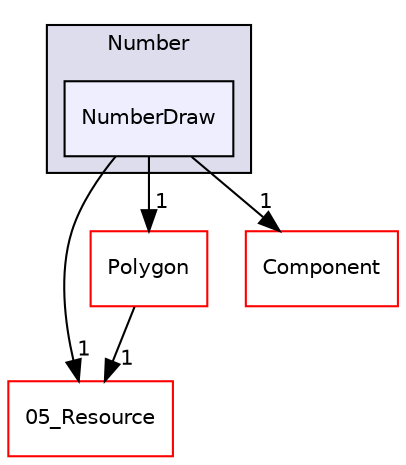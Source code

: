 digraph "C:/HAL/PG関係/03_作成プログラム/03_HAL授業/就職作品/Project/source/04_Tool/Numbers/Number/NumberDraw" {
  compound=true
  node [ fontsize="10", fontname="Helvetica"];
  edge [ labelfontsize="10", labelfontname="Helvetica"];
  subgraph clusterdir_4f68c9b75a1da24160efd0acd6500914 {
    graph [ bgcolor="#ddddee", pencolor="black", label="Number" fontname="Helvetica", fontsize="10", URL="dir_4f68c9b75a1da24160efd0acd6500914.html"]
  dir_5d8401cb2dc04ef5f53301dc6323b99a [shape=box, label="NumberDraw", style="filled", fillcolor="#eeeeff", pencolor="black", URL="dir_5d8401cb2dc04ef5f53301dc6323b99a.html"];
  }
  dir_6e58c436369e4a795ef16d3c489c4702 [shape=box label="05_Resource" fillcolor="white" style="filled" color="red" URL="dir_6e58c436369e4a795ef16d3c489c4702.html"];
  dir_8b4c9f422ddaad2e4cc1fcd7bddd2678 [shape=box label="Polygon" fillcolor="white" style="filled" color="red" URL="dir_8b4c9f422ddaad2e4cc1fcd7bddd2678.html"];
  dir_9bdf09a476fe7fa6e3a0e14af6a4b1af [shape=box label="Component" fillcolor="white" style="filled" color="red" URL="dir_9bdf09a476fe7fa6e3a0e14af6a4b1af.html"];
  dir_5d8401cb2dc04ef5f53301dc6323b99a->dir_6e58c436369e4a795ef16d3c489c4702 [headlabel="1", labeldistance=1.5 headhref="dir_000139_000158.html"];
  dir_5d8401cb2dc04ef5f53301dc6323b99a->dir_8b4c9f422ddaad2e4cc1fcd7bddd2678 [headlabel="1", labeldistance=1.5 headhref="dir_000139_000142.html"];
  dir_5d8401cb2dc04ef5f53301dc6323b99a->dir_9bdf09a476fe7fa6e3a0e14af6a4b1af [headlabel="1", labeldistance=1.5 headhref="dir_000139_000081.html"];
  dir_8b4c9f422ddaad2e4cc1fcd7bddd2678->dir_6e58c436369e4a795ef16d3c489c4702 [headlabel="1", labeldistance=1.5 headhref="dir_000142_000158.html"];
}

